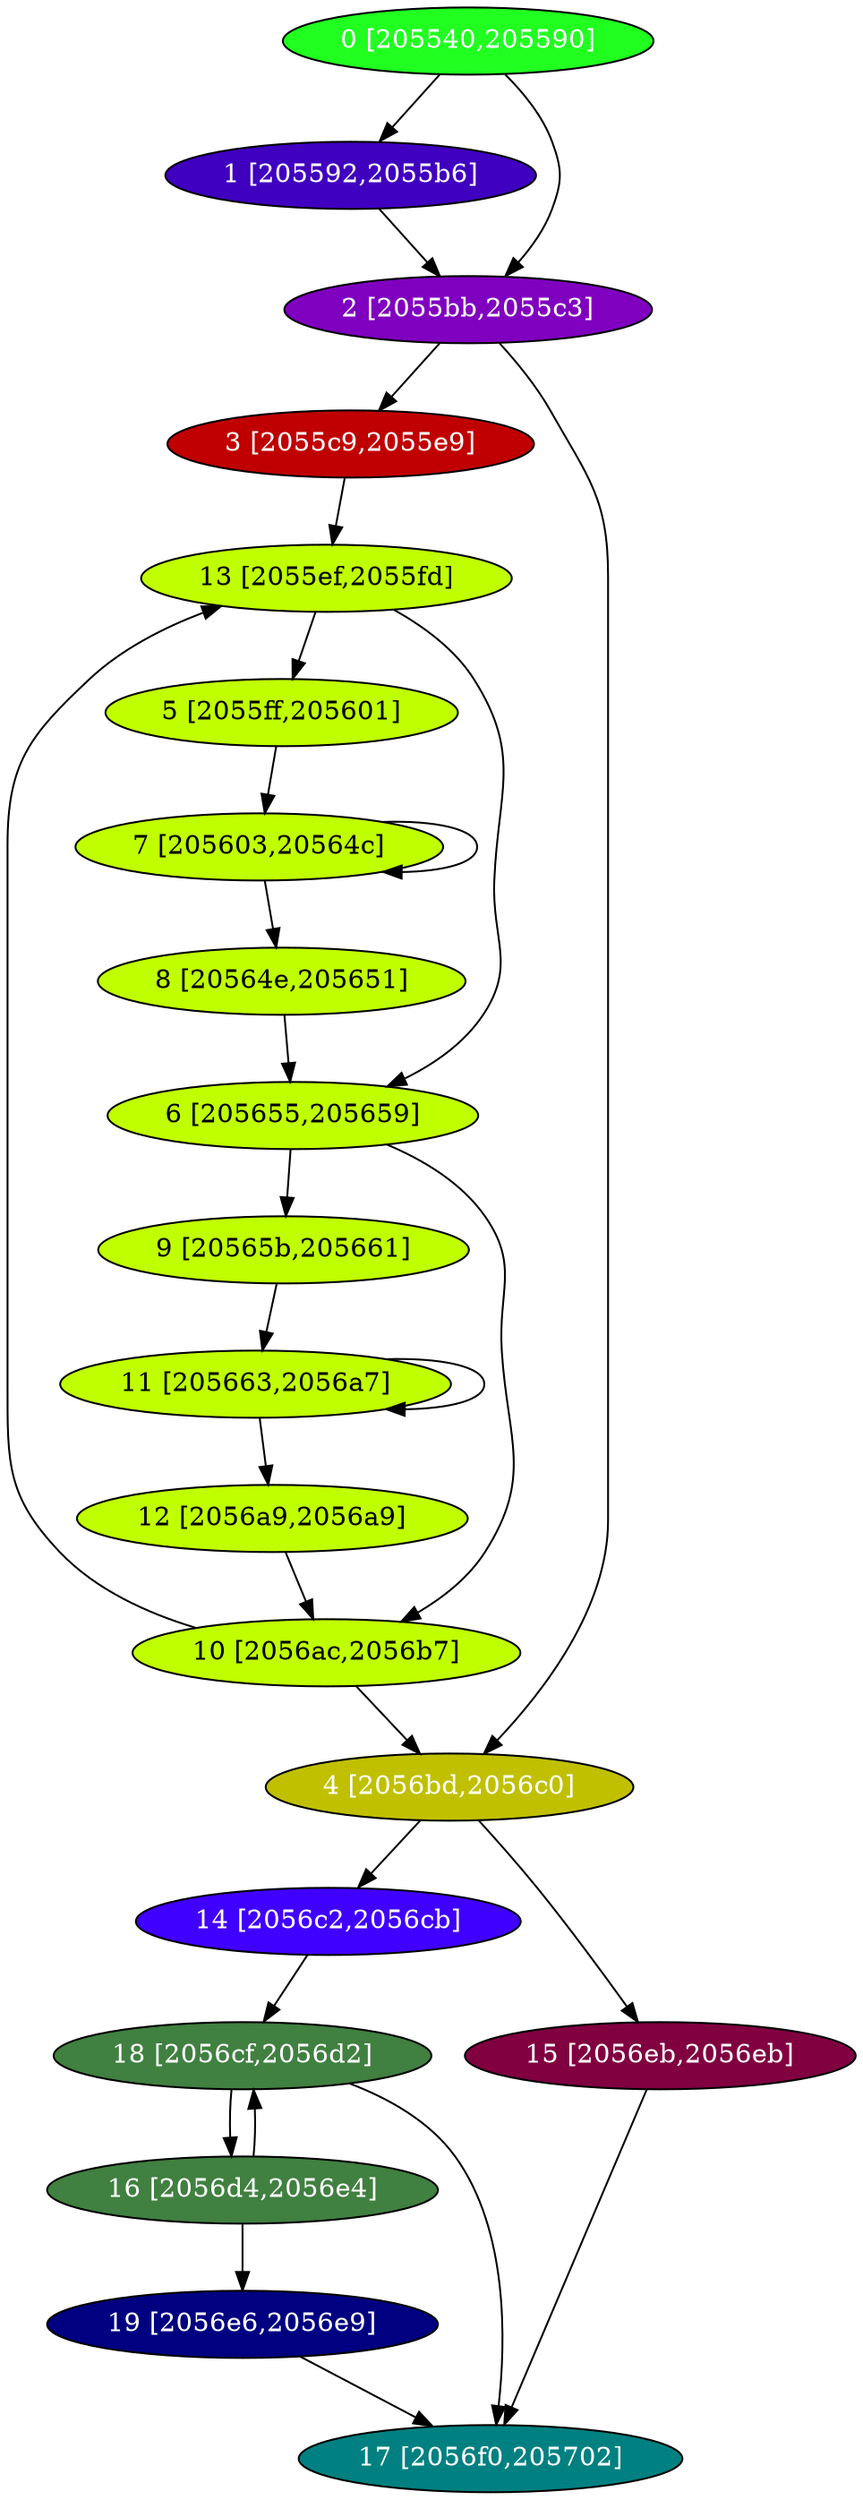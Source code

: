 diGraph libnss3{
	libnss3_0  [style=filled fillcolor="#20FF20" fontcolor="#ffffff" shape=oval label="0 [205540,205590]"]
	libnss3_1  [style=filled fillcolor="#4000C0" fontcolor="#ffffff" shape=oval label="1 [205592,2055b6]"]
	libnss3_2  [style=filled fillcolor="#8000C0" fontcolor="#ffffff" shape=oval label="2 [2055bb,2055c3]"]
	libnss3_3  [style=filled fillcolor="#C00000" fontcolor="#ffffff" shape=oval label="3 [2055c9,2055e9]"]
	libnss3_4  [style=filled fillcolor="#C0C000" fontcolor="#ffffff" shape=oval label="4 [2056bd,2056c0]"]
	libnss3_5  [style=filled fillcolor="#C0FF00" fontcolor="#000000" shape=oval label="5 [2055ff,205601]"]
	libnss3_6  [style=filled fillcolor="#C0FF00" fontcolor="#000000" shape=oval label="6 [205655,205659]"]
	libnss3_7  [style=filled fillcolor="#C0FF00" fontcolor="#000000" shape=oval label="7 [205603,20564c]"]
	libnss3_8  [style=filled fillcolor="#C0FF00" fontcolor="#000000" shape=oval label="8 [20564e,205651]"]
	libnss3_9  [style=filled fillcolor="#C0FF00" fontcolor="#000000" shape=oval label="9 [20565b,205661]"]
	libnss3_a  [style=filled fillcolor="#C0FF00" fontcolor="#000000" shape=oval label="10 [2056ac,2056b7]"]
	libnss3_b  [style=filled fillcolor="#C0FF00" fontcolor="#000000" shape=oval label="11 [205663,2056a7]"]
	libnss3_c  [style=filled fillcolor="#C0FF00" fontcolor="#000000" shape=oval label="12 [2056a9,2056a9]"]
	libnss3_d  [style=filled fillcolor="#C0FF00" fontcolor="#000000" shape=oval label="13 [2055ef,2055fd]"]
	libnss3_e  [style=filled fillcolor="#4000FF" fontcolor="#ffffff" shape=oval label="14 [2056c2,2056cb]"]
	libnss3_f  [style=filled fillcolor="#800040" fontcolor="#ffffff" shape=oval label="15 [2056eb,2056eb]"]
	libnss3_10  [style=filled fillcolor="#408040" fontcolor="#ffffff" shape=oval label="16 [2056d4,2056e4]"]
	libnss3_11  [style=filled fillcolor="#008080" fontcolor="#ffffff" shape=oval label="17 [2056f0,205702]"]
	libnss3_12  [style=filled fillcolor="#408040" fontcolor="#ffffff" shape=oval label="18 [2056cf,2056d2]"]
	libnss3_13  [style=filled fillcolor="#000080" fontcolor="#ffffff" shape=oval label="19 [2056e6,2056e9]"]

	libnss3_0 -> libnss3_1
	libnss3_0 -> libnss3_2
	libnss3_1 -> libnss3_2
	libnss3_2 -> libnss3_3
	libnss3_2 -> libnss3_4
	libnss3_3 -> libnss3_d
	libnss3_4 -> libnss3_e
	libnss3_4 -> libnss3_f
	libnss3_5 -> libnss3_7
	libnss3_6 -> libnss3_9
	libnss3_6 -> libnss3_a
	libnss3_7 -> libnss3_7
	libnss3_7 -> libnss3_8
	libnss3_8 -> libnss3_6
	libnss3_9 -> libnss3_b
	libnss3_a -> libnss3_4
	libnss3_a -> libnss3_d
	libnss3_b -> libnss3_b
	libnss3_b -> libnss3_c
	libnss3_c -> libnss3_a
	libnss3_d -> libnss3_5
	libnss3_d -> libnss3_6
	libnss3_e -> libnss3_12
	libnss3_f -> libnss3_11
	libnss3_10 -> libnss3_12
	libnss3_10 -> libnss3_13
	libnss3_12 -> libnss3_10
	libnss3_12 -> libnss3_11
	libnss3_13 -> libnss3_11
}